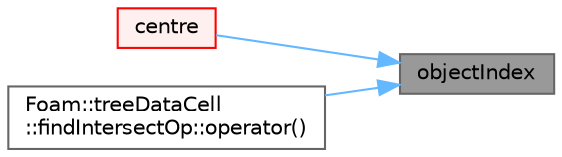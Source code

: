 digraph "objectIndex"
{
 // LATEX_PDF_SIZE
  bgcolor="transparent";
  edge [fontname=Helvetica,fontsize=10,labelfontname=Helvetica,labelfontsize=10];
  node [fontname=Helvetica,fontsize=10,shape=box,height=0.2,width=0.4];
  rankdir="RL";
  Node1 [id="Node000001",label="objectIndex",height=0.2,width=0.4,color="gray40", fillcolor="grey60", style="filled", fontcolor="black",tooltip=" "];
  Node1 -> Node2 [id="edge1_Node000001_Node000002",dir="back",color="steelblue1",style="solid",tooltip=" "];
  Node2 [id="Node000002",label="centre",height=0.2,width=0.4,color="red", fillcolor="#FFF0F0", style="filled",URL="$classFoam_1_1treeDataCell.html#a828ffbecffa80d611b8b6d45573925d1",tooltip=" "];
  Node1 -> Node4 [id="edge2_Node000001_Node000004",dir="back",color="steelblue1",style="solid",tooltip=" "];
  Node4 [id="Node000004",label="Foam::treeDataCell\l::findIntersectOp::operator()",height=0.2,width=0.4,color="grey40", fillcolor="white", style="filled",URL="$classFoam_1_1treeDataCell_1_1findIntersectOp.html#adafae2aaf723502ccff1ff68a21fcdc0",tooltip=" "];
}
